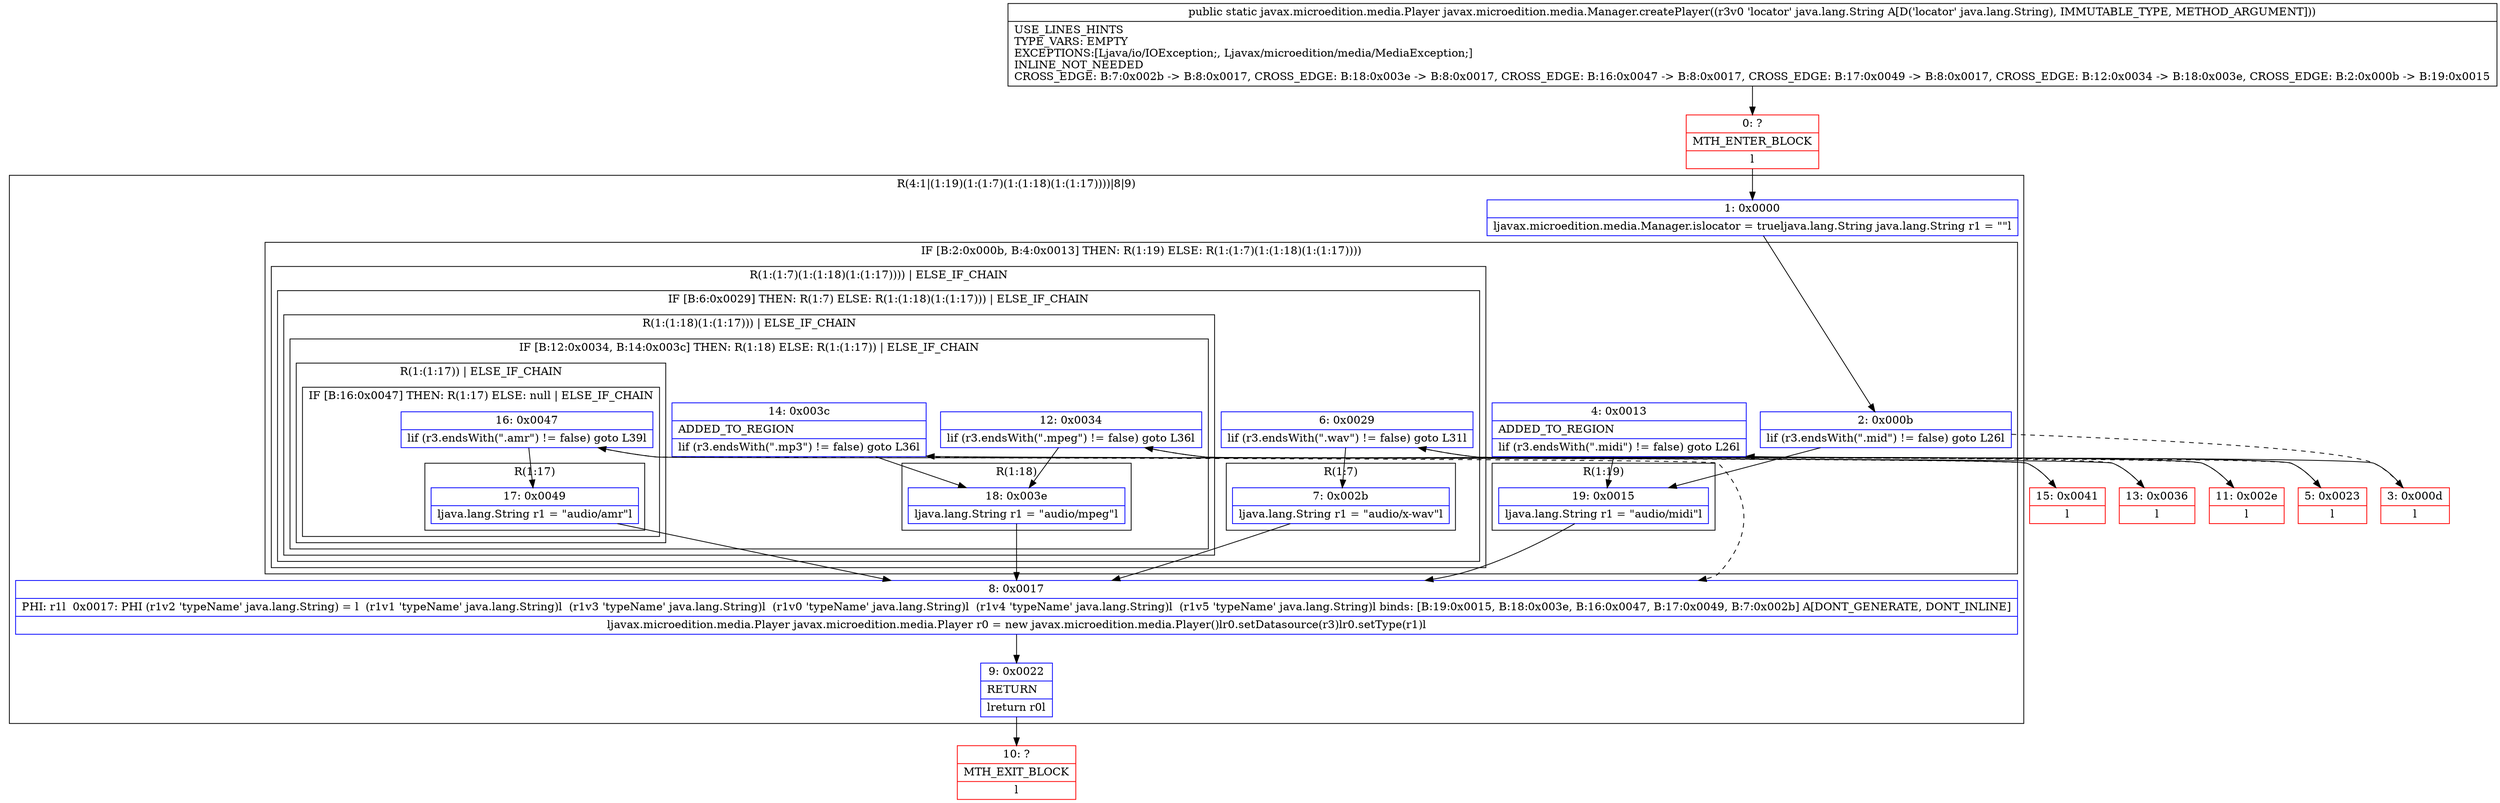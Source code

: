 digraph "CFG forjavax.microedition.media.Manager.createPlayer(Ljava\/lang\/String;)Ljavax\/microedition\/media\/Player;" {
subgraph cluster_Region_2091739653 {
label = "R(4:1|(1:19)(1:(1:7)(1:(1:18)(1:(1:17))))|8|9)";
node [shape=record,color=blue];
Node_1 [shape=record,label="{1\:\ 0x0000|ljavax.microedition.media.Manager.islocator = trueljava.lang.String java.lang.String r1 = \"\"l}"];
subgraph cluster_IfRegion_1950865060 {
label = "IF [B:2:0x000b, B:4:0x0013] THEN: R(1:19) ELSE: R(1:(1:7)(1:(1:18)(1:(1:17))))";
node [shape=record,color=blue];
Node_2 [shape=record,label="{2\:\ 0x000b|lif (r3.endsWith(\".mid\") != false) goto L26l}"];
Node_4 [shape=record,label="{4\:\ 0x0013|ADDED_TO_REGION\l|lif (r3.endsWith(\".midi\") != false) goto L26l}"];
subgraph cluster_Region_1560937953 {
label = "R(1:19)";
node [shape=record,color=blue];
Node_19 [shape=record,label="{19\:\ 0x0015|ljava.lang.String r1 = \"audio\/midi\"l}"];
}
subgraph cluster_Region_180567357 {
label = "R(1:(1:7)(1:(1:18)(1:(1:17)))) | ELSE_IF_CHAIN\l";
node [shape=record,color=blue];
subgraph cluster_IfRegion_1787447856 {
label = "IF [B:6:0x0029] THEN: R(1:7) ELSE: R(1:(1:18)(1:(1:17))) | ELSE_IF_CHAIN\l";
node [shape=record,color=blue];
Node_6 [shape=record,label="{6\:\ 0x0029|lif (r3.endsWith(\".wav\") != false) goto L31l}"];
subgraph cluster_Region_985611718 {
label = "R(1:7)";
node [shape=record,color=blue];
Node_7 [shape=record,label="{7\:\ 0x002b|ljava.lang.String r1 = \"audio\/x\-wav\"l}"];
}
subgraph cluster_Region_1186490118 {
label = "R(1:(1:18)(1:(1:17))) | ELSE_IF_CHAIN\l";
node [shape=record,color=blue];
subgraph cluster_IfRegion_201358211 {
label = "IF [B:12:0x0034, B:14:0x003c] THEN: R(1:18) ELSE: R(1:(1:17)) | ELSE_IF_CHAIN\l";
node [shape=record,color=blue];
Node_12 [shape=record,label="{12\:\ 0x0034|lif (r3.endsWith(\".mpeg\") != false) goto L36l}"];
Node_14 [shape=record,label="{14\:\ 0x003c|ADDED_TO_REGION\l|lif (r3.endsWith(\".mp3\") != false) goto L36l}"];
subgraph cluster_Region_338346755 {
label = "R(1:18)";
node [shape=record,color=blue];
Node_18 [shape=record,label="{18\:\ 0x003e|ljava.lang.String r1 = \"audio\/mpeg\"l}"];
}
subgraph cluster_Region_523867627 {
label = "R(1:(1:17)) | ELSE_IF_CHAIN\l";
node [shape=record,color=blue];
subgraph cluster_IfRegion_668637174 {
label = "IF [B:16:0x0047] THEN: R(1:17) ELSE: null | ELSE_IF_CHAIN\l";
node [shape=record,color=blue];
Node_16 [shape=record,label="{16\:\ 0x0047|lif (r3.endsWith(\".amr\") != false) goto L39l}"];
subgraph cluster_Region_760579883 {
label = "R(1:17)";
node [shape=record,color=blue];
Node_17 [shape=record,label="{17\:\ 0x0049|ljava.lang.String r1 = \"audio\/amr\"l}"];
}
}
}
}
}
}
}
}
Node_8 [shape=record,label="{8\:\ 0x0017|PHI: r1l  0x0017: PHI (r1v2 'typeName' java.lang.String) = l  (r1v1 'typeName' java.lang.String)l  (r1v3 'typeName' java.lang.String)l  (r1v0 'typeName' java.lang.String)l  (r1v4 'typeName' java.lang.String)l  (r1v5 'typeName' java.lang.String)l binds: [B:19:0x0015, B:18:0x003e, B:16:0x0047, B:17:0x0049, B:7:0x002b] A[DONT_GENERATE, DONT_INLINE]\l|ljavax.microedition.media.Player javax.microedition.media.Player r0 = new javax.microedition.media.Player()lr0.setDatasource(r3)lr0.setType(r1)l}"];
Node_9 [shape=record,label="{9\:\ 0x0022|RETURN\l|lreturn r0l}"];
}
Node_0 [shape=record,color=red,label="{0\:\ ?|MTH_ENTER_BLOCK\l|l}"];
Node_3 [shape=record,color=red,label="{3\:\ 0x000d|l}"];
Node_5 [shape=record,color=red,label="{5\:\ 0x0023|l}"];
Node_10 [shape=record,color=red,label="{10\:\ ?|MTH_EXIT_BLOCK\l|l}"];
Node_11 [shape=record,color=red,label="{11\:\ 0x002e|l}"];
Node_13 [shape=record,color=red,label="{13\:\ 0x0036|l}"];
Node_15 [shape=record,color=red,label="{15\:\ 0x0041|l}"];
MethodNode[shape=record,label="{public static javax.microedition.media.Player javax.microedition.media.Manager.createPlayer((r3v0 'locator' java.lang.String A[D('locator' java.lang.String), IMMUTABLE_TYPE, METHOD_ARGUMENT]))  | USE_LINES_HINTS\lTYPE_VARS: EMPTY\lEXCEPTIONS:[Ljava\/io\/IOException;, Ljavax\/microedition\/media\/MediaException;]\lINLINE_NOT_NEEDED\lCROSS_EDGE: B:7:0x002b \-\> B:8:0x0017, CROSS_EDGE: B:18:0x003e \-\> B:8:0x0017, CROSS_EDGE: B:16:0x0047 \-\> B:8:0x0017, CROSS_EDGE: B:17:0x0049 \-\> B:8:0x0017, CROSS_EDGE: B:12:0x0034 \-\> B:18:0x003e, CROSS_EDGE: B:2:0x000b \-\> B:19:0x0015\l}"];
MethodNode -> Node_0;
Node_1 -> Node_2;
Node_2 -> Node_3[style=dashed];
Node_2 -> Node_19;
Node_4 -> Node_19;
Node_4 -> Node_5[style=dashed];
Node_19 -> Node_8;
Node_6 -> Node_7;
Node_6 -> Node_11[style=dashed];
Node_7 -> Node_8;
Node_12 -> Node_13[style=dashed];
Node_12 -> Node_18;
Node_14 -> Node_18;
Node_14 -> Node_15[style=dashed];
Node_18 -> Node_8;
Node_16 -> Node_8[style=dashed];
Node_16 -> Node_17;
Node_17 -> Node_8;
Node_8 -> Node_9;
Node_9 -> Node_10;
Node_0 -> Node_1;
Node_3 -> Node_4;
Node_5 -> Node_6;
Node_11 -> Node_12;
Node_13 -> Node_14;
Node_15 -> Node_16;
}


